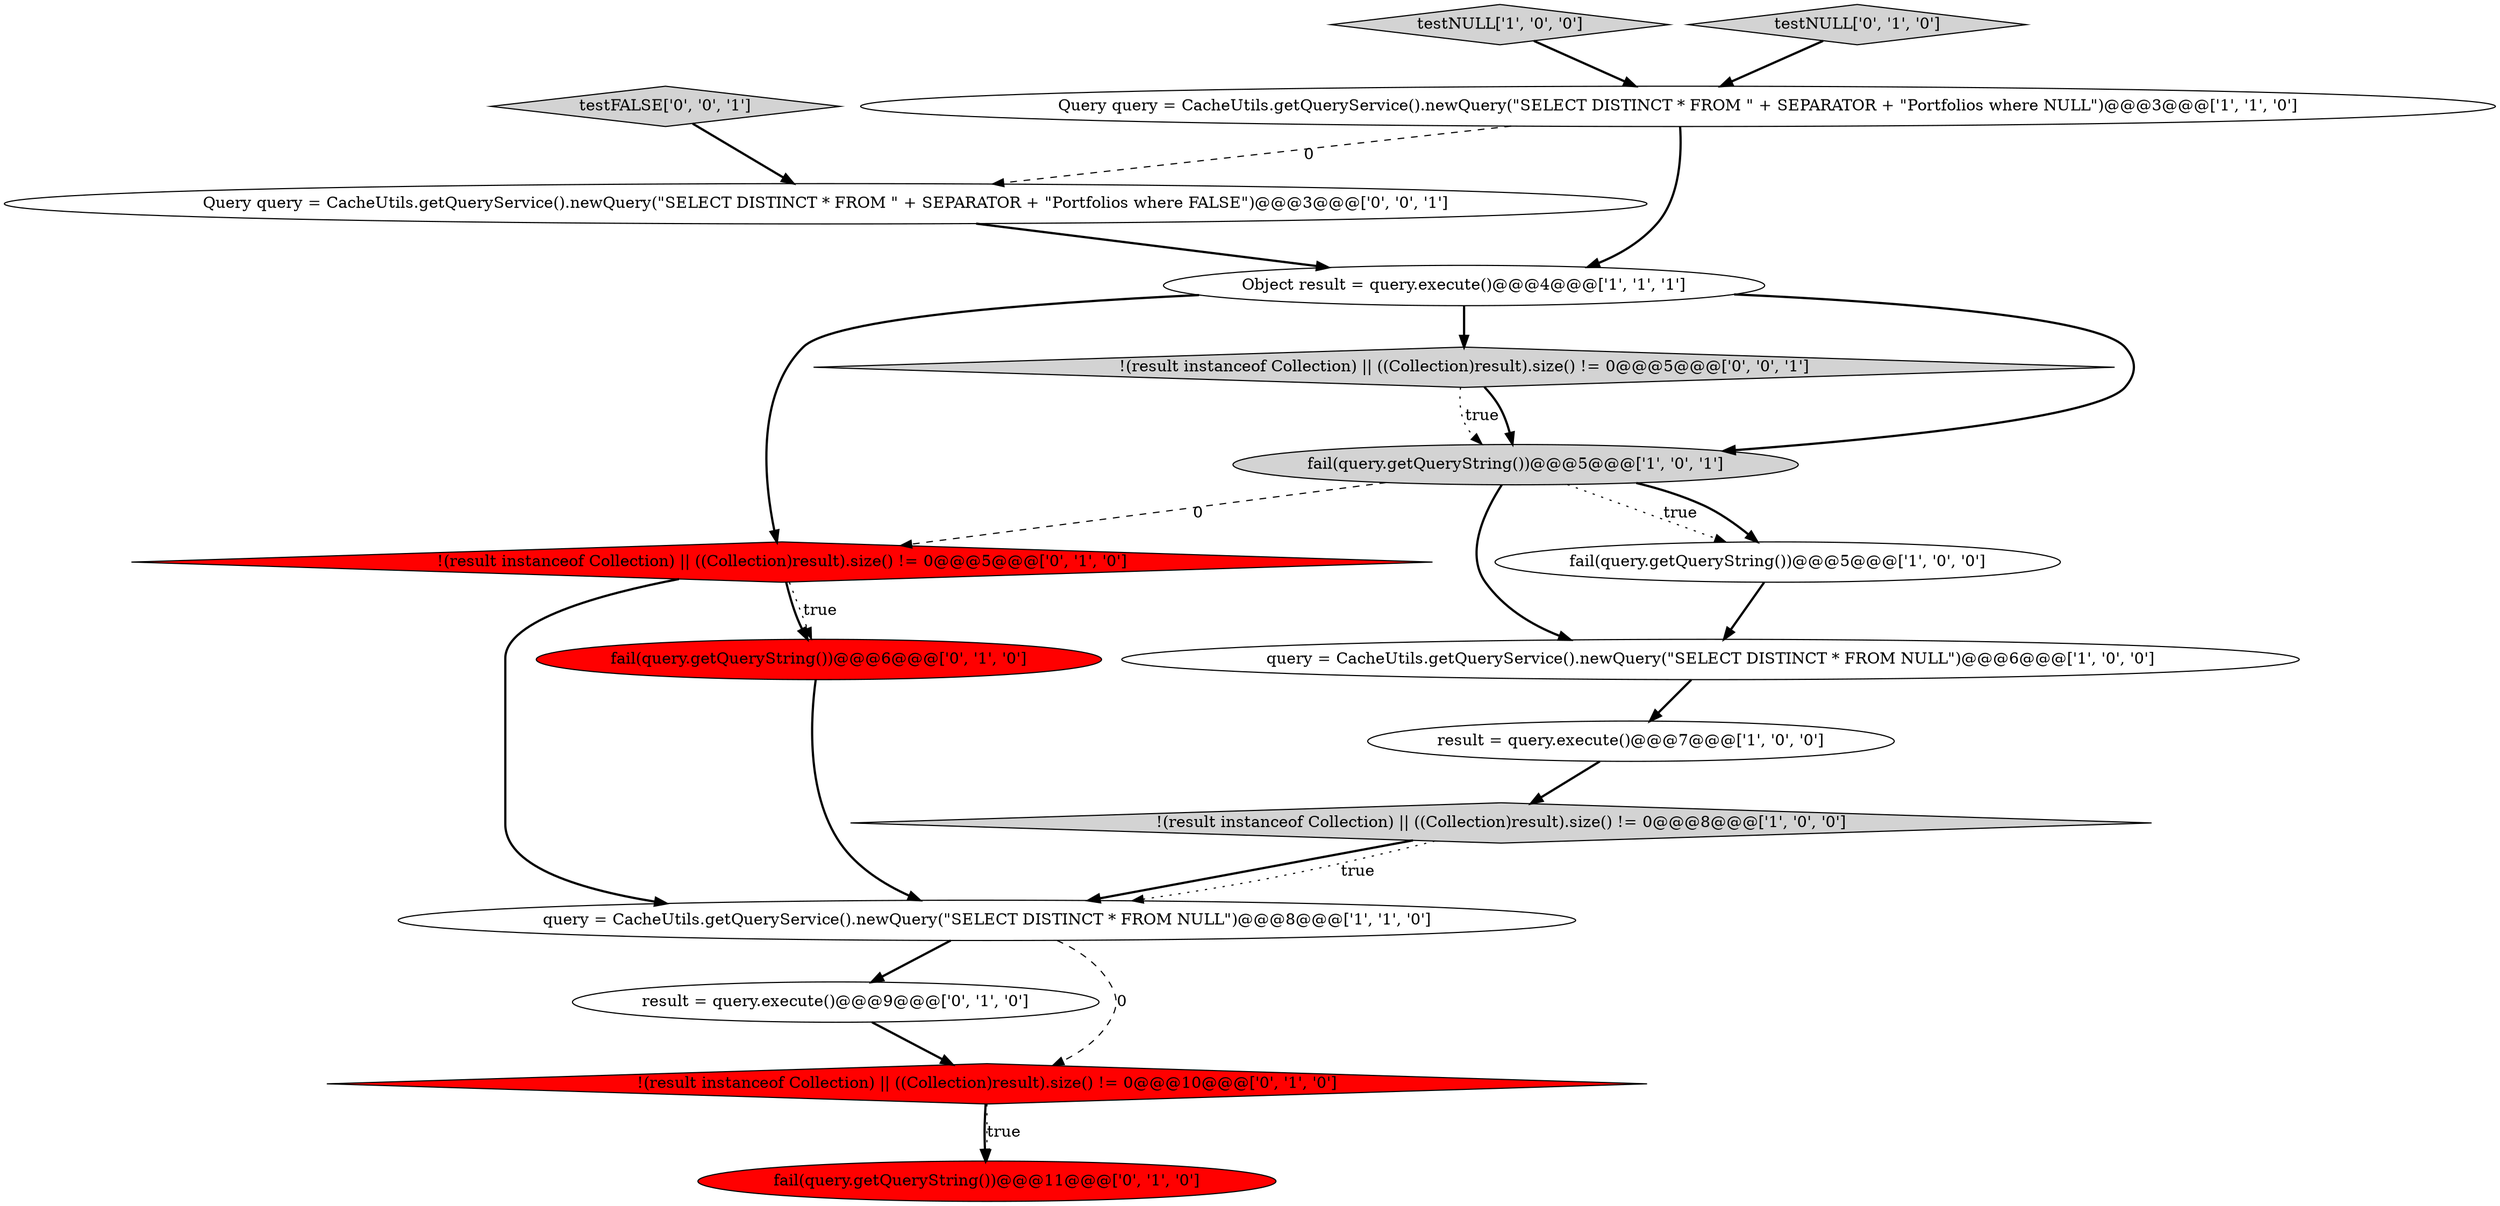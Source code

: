 digraph {
5 [style = filled, label = "query = CacheUtils.getQueryService().newQuery(\"SELECT DISTINCT * FROM NULL\")@@@6@@@['1', '0', '0']", fillcolor = white, shape = ellipse image = "AAA0AAABBB1BBB"];
3 [style = filled, label = "result = query.execute()@@@7@@@['1', '0', '0']", fillcolor = white, shape = ellipse image = "AAA0AAABBB1BBB"];
13 [style = filled, label = "!(result instanceof Collection) || ((Collection)result).size() != 0@@@5@@@['0', '1', '0']", fillcolor = red, shape = diamond image = "AAA1AAABBB2BBB"];
2 [style = filled, label = "!(result instanceof Collection) || ((Collection)result).size() != 0@@@8@@@['1', '0', '0']", fillcolor = lightgray, shape = diamond image = "AAA0AAABBB1BBB"];
14 [style = filled, label = "result = query.execute()@@@9@@@['0', '1', '0']", fillcolor = white, shape = ellipse image = "AAA0AAABBB2BBB"];
0 [style = filled, label = "Query query = CacheUtils.getQueryService().newQuery(\"SELECT DISTINCT * FROM \" + SEPARATOR + \"Portfolios where NULL\")@@@3@@@['1', '1', '0']", fillcolor = white, shape = ellipse image = "AAA0AAABBB1BBB"];
6 [style = filled, label = "testNULL['1', '0', '0']", fillcolor = lightgray, shape = diamond image = "AAA0AAABBB1BBB"];
16 [style = filled, label = "Query query = CacheUtils.getQueryService().newQuery(\"SELECT DISTINCT * FROM \" + SEPARATOR + \"Portfolios where FALSE\")@@@3@@@['0', '0', '1']", fillcolor = white, shape = ellipse image = "AAA0AAABBB3BBB"];
7 [style = filled, label = "fail(query.getQueryString())@@@5@@@['1', '0', '0']", fillcolor = white, shape = ellipse image = "AAA0AAABBB1BBB"];
1 [style = filled, label = "Object result = query.execute()@@@4@@@['1', '1', '1']", fillcolor = white, shape = ellipse image = "AAA0AAABBB1BBB"];
15 [style = filled, label = "!(result instanceof Collection) || ((Collection)result).size() != 0@@@5@@@['0', '0', '1']", fillcolor = lightgray, shape = diamond image = "AAA0AAABBB3BBB"];
4 [style = filled, label = "query = CacheUtils.getQueryService().newQuery(\"SELECT DISTINCT * FROM NULL\")@@@8@@@['1', '1', '0']", fillcolor = white, shape = ellipse image = "AAA0AAABBB1BBB"];
17 [style = filled, label = "testFALSE['0', '0', '1']", fillcolor = lightgray, shape = diamond image = "AAA0AAABBB3BBB"];
8 [style = filled, label = "fail(query.getQueryString())@@@5@@@['1', '0', '1']", fillcolor = lightgray, shape = ellipse image = "AAA0AAABBB1BBB"];
11 [style = filled, label = "testNULL['0', '1', '0']", fillcolor = lightgray, shape = diamond image = "AAA0AAABBB2BBB"];
9 [style = filled, label = "fail(query.getQueryString())@@@11@@@['0', '1', '0']", fillcolor = red, shape = ellipse image = "AAA1AAABBB2BBB"];
10 [style = filled, label = "fail(query.getQueryString())@@@6@@@['0', '1', '0']", fillcolor = red, shape = ellipse image = "AAA1AAABBB2BBB"];
12 [style = filled, label = "!(result instanceof Collection) || ((Collection)result).size() != 0@@@10@@@['0', '1', '0']", fillcolor = red, shape = diamond image = "AAA1AAABBB2BBB"];
5->3 [style = bold, label=""];
13->10 [style = bold, label=""];
4->14 [style = bold, label=""];
1->8 [style = bold, label=""];
1->15 [style = bold, label=""];
0->16 [style = dashed, label="0"];
8->7 [style = dotted, label="true"];
6->0 [style = bold, label=""];
12->9 [style = bold, label=""];
13->10 [style = dotted, label="true"];
2->4 [style = bold, label=""];
1->13 [style = bold, label=""];
8->7 [style = bold, label=""];
4->12 [style = dashed, label="0"];
8->13 [style = dashed, label="0"];
7->5 [style = bold, label=""];
11->0 [style = bold, label=""];
15->8 [style = dotted, label="true"];
8->5 [style = bold, label=""];
3->2 [style = bold, label=""];
16->1 [style = bold, label=""];
0->1 [style = bold, label=""];
14->12 [style = bold, label=""];
2->4 [style = dotted, label="true"];
10->4 [style = bold, label=""];
15->8 [style = bold, label=""];
17->16 [style = bold, label=""];
12->9 [style = dotted, label="true"];
13->4 [style = bold, label=""];
}
